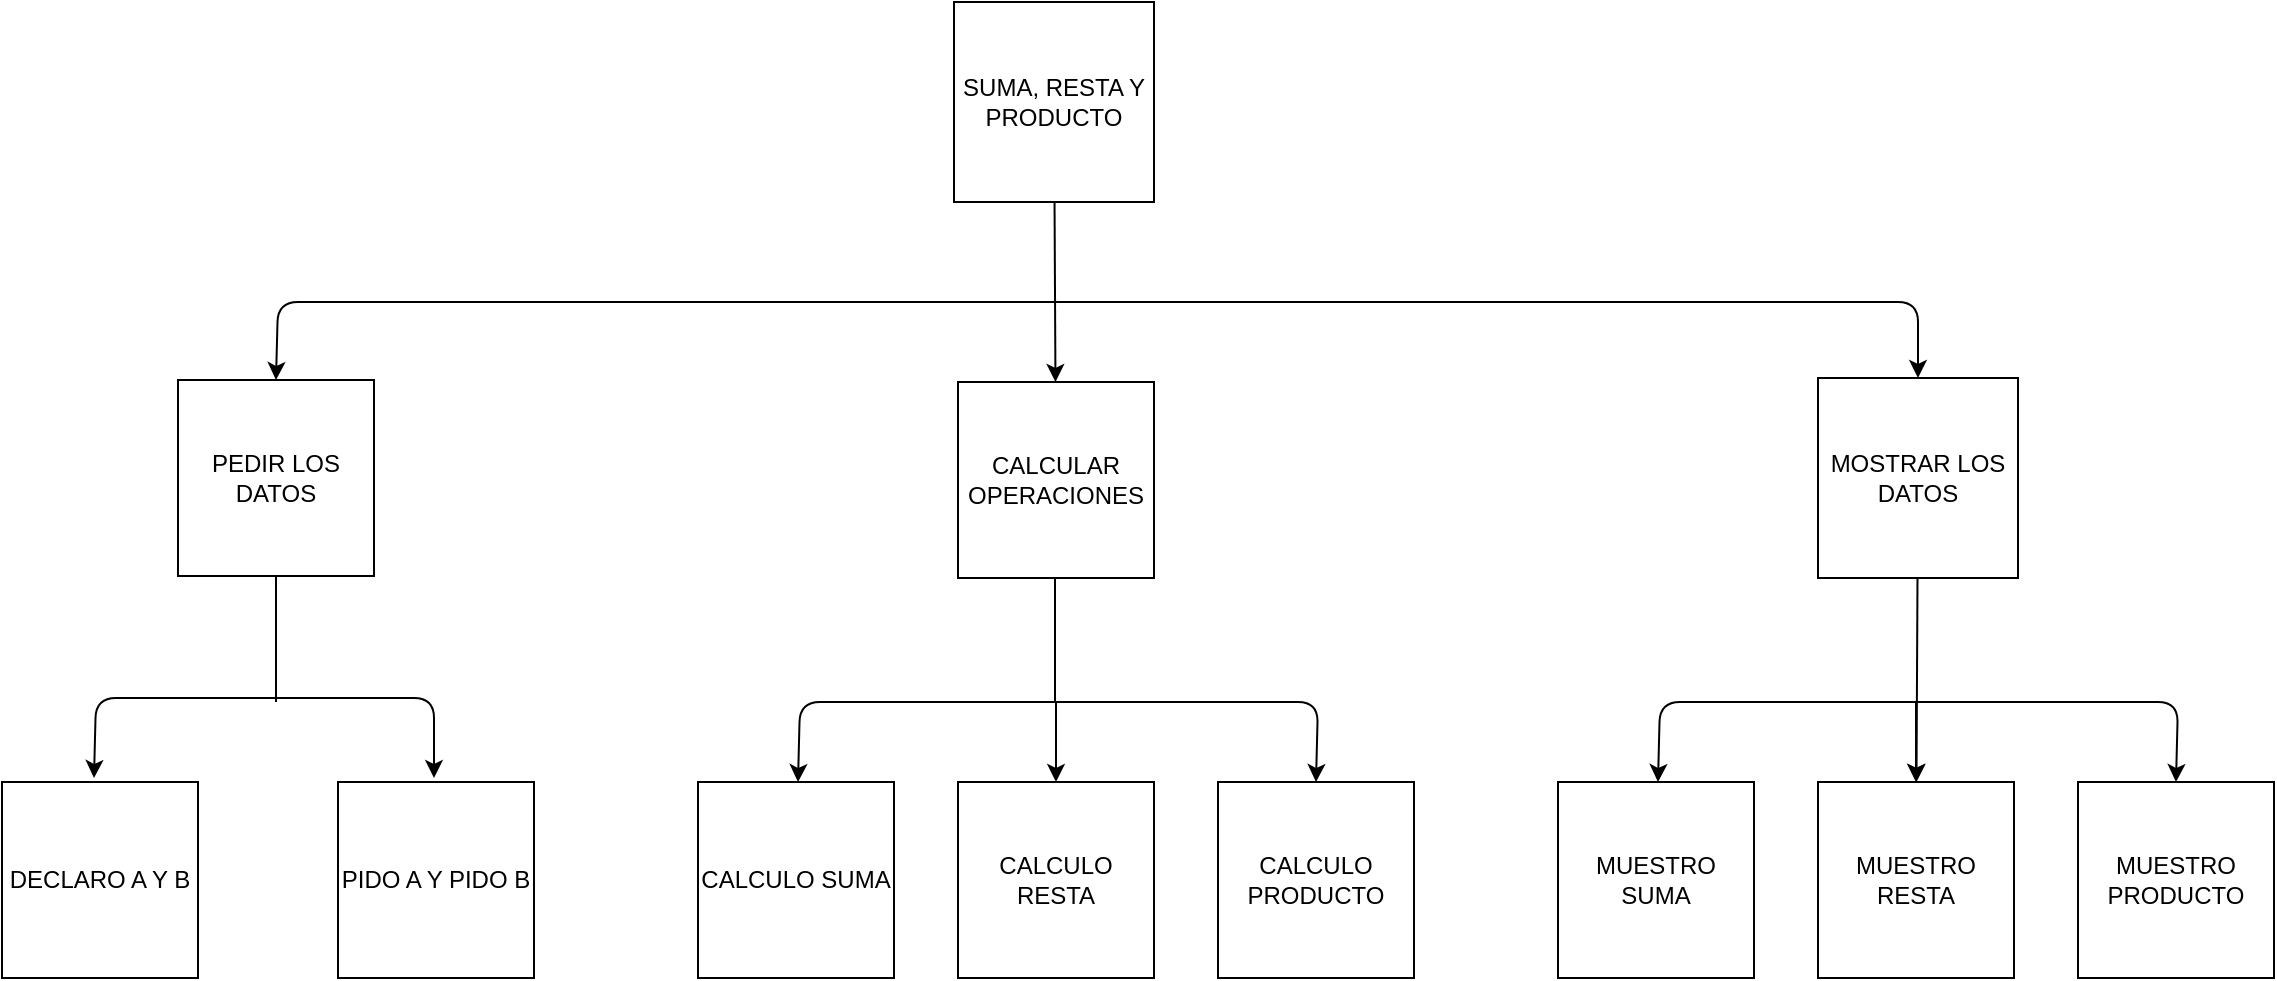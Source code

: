 <mxfile>
    <diagram id="mjF-Vme1pRkZhiwE2U6d" name="Page-1">
        <mxGraphModel dx="3186" dy="1113" grid="1" gridSize="10" guides="1" tooltips="1" connect="1" arrows="1" fold="1" page="1" pageScale="1" pageWidth="850" pageHeight="1100" background="light-dark(#FFFFFF,#0A0A0A)" math="0" shadow="0">
            <root>
                <mxCell id="0"/>
                <mxCell id="1" parent="0"/>
                <mxCell id="4" value="" style="edgeStyle=none;html=1;" edge="1" parent="1" source="2" target="3">
                    <mxGeometry relative="1" as="geometry"/>
                </mxCell>
                <mxCell id="6" value="" style="edgeStyle=none;html=1;entryX=0.5;entryY=0;entryDx=0;entryDy=0;" edge="1" parent="1" target="5">
                    <mxGeometry relative="1" as="geometry">
                        <mxPoint x="425" y="160" as="sourcePoint"/>
                        <Array as="points">
                            <mxPoint x="40" y="160"/>
                        </Array>
                    </mxGeometry>
                </mxCell>
                <mxCell id="8" value="" style="edgeStyle=none;html=1;entryX=0.5;entryY=0;entryDx=0;entryDy=0;" edge="1" parent="1" target="7">
                    <mxGeometry relative="1" as="geometry">
                        <mxPoint x="410" y="160" as="sourcePoint"/>
                        <Array as="points">
                            <mxPoint x="860" y="160"/>
                        </Array>
                    </mxGeometry>
                </mxCell>
                <mxCell id="2" value="SUMA, RESTA Y PRODUCTO" style="whiteSpace=wrap;html=1;aspect=fixed;" vertex="1" parent="1">
                    <mxGeometry x="378" y="10" width="100" height="100" as="geometry"/>
                </mxCell>
                <mxCell id="3" value="CALCULAR OPERACIONES" style="whiteSpace=wrap;html=1;aspect=fixed;" vertex="1" parent="1">
                    <mxGeometry x="380" y="200" width="98" height="98" as="geometry"/>
                </mxCell>
                <mxCell id="5" value="PEDIR LOS DATOS" style="whiteSpace=wrap;html=1;aspect=fixed;" vertex="1" parent="1">
                    <mxGeometry x="-10" y="199" width="98" height="98" as="geometry"/>
                </mxCell>
                <mxCell id="32" value="" style="edgeStyle=none;html=1;" edge="1" parent="1" source="7" target="28">
                    <mxGeometry relative="1" as="geometry"/>
                </mxCell>
                <mxCell id="7" value="MOSTRAR LOS DATOS" style="whiteSpace=wrap;html=1;aspect=fixed;" vertex="1" parent="1">
                    <mxGeometry x="810" y="198" width="100" height="100" as="geometry"/>
                </mxCell>
                <mxCell id="9" value="DECLARO A Y B" style="whiteSpace=wrap;html=1;aspect=fixed;" vertex="1" parent="1">
                    <mxGeometry x="-98" y="400" width="98" height="98" as="geometry"/>
                </mxCell>
                <mxCell id="11" value="PIDO A Y PIDO B" style="whiteSpace=wrap;html=1;aspect=fixed;" vertex="1" parent="1">
                    <mxGeometry x="70" y="400" width="98" height="98" as="geometry"/>
                </mxCell>
                <mxCell id="15" value="" style="endArrow=none;html=1;entryX=0.5;entryY=1;entryDx=0;entryDy=0;" edge="1" parent="1" target="5">
                    <mxGeometry width="50" height="50" relative="1" as="geometry">
                        <mxPoint x="39" y="360" as="sourcePoint"/>
                        <mxPoint x="329" y="298" as="targetPoint"/>
                    </mxGeometry>
                </mxCell>
                <mxCell id="16" value="" style="endArrow=classic;html=1;entryX=0.5;entryY=0;entryDx=0;entryDy=0;" edge="1" parent="1">
                    <mxGeometry width="50" height="50" relative="1" as="geometry">
                        <mxPoint x="29" y="358" as="sourcePoint"/>
                        <mxPoint x="118" y="398" as="targetPoint"/>
                        <Array as="points">
                            <mxPoint x="118" y="358"/>
                        </Array>
                    </mxGeometry>
                </mxCell>
                <mxCell id="17" value="" style="endArrow=classic;html=1;entryX=0.5;entryY=0;entryDx=0;entryDy=0;" edge="1" parent="1">
                    <mxGeometry width="50" height="50" relative="1" as="geometry">
                        <mxPoint x="29" y="358" as="sourcePoint"/>
                        <mxPoint x="-52" y="398" as="targetPoint"/>
                        <Array as="points">
                            <mxPoint x="-51" y="358"/>
                        </Array>
                    </mxGeometry>
                </mxCell>
                <mxCell id="18" value="" style="endArrow=none;html=1;entryX=0.5;entryY=1;entryDx=0;entryDy=0;" edge="1" parent="1">
                    <mxGeometry width="50" height="50" relative="1" as="geometry">
                        <mxPoint x="428.5" y="360" as="sourcePoint"/>
                        <mxPoint x="428.5" y="298" as="targetPoint"/>
                    </mxGeometry>
                </mxCell>
                <mxCell id="19" value="CALCULO SUMA" style="whiteSpace=wrap;html=1;aspect=fixed;" vertex="1" parent="1">
                    <mxGeometry x="250" y="400" width="98" height="98" as="geometry"/>
                </mxCell>
                <mxCell id="20" value="" style="endArrow=classic;html=1;entryX=0.5;entryY=0;entryDx=0;entryDy=0;" edge="1" parent="1">
                    <mxGeometry width="50" height="50" relative="1" as="geometry">
                        <mxPoint x="420" y="360" as="sourcePoint"/>
                        <mxPoint x="300" y="400" as="targetPoint"/>
                        <Array as="points">
                            <mxPoint x="301" y="360"/>
                        </Array>
                    </mxGeometry>
                </mxCell>
                <mxCell id="22" value="CALCULO RESTA" style="whiteSpace=wrap;html=1;aspect=fixed;" vertex="1" parent="1">
                    <mxGeometry x="380" y="400" width="98" height="98" as="geometry"/>
                </mxCell>
                <mxCell id="23" value="" style="endArrow=classic;html=1;entryX=0.5;entryY=0;entryDx=0;entryDy=0;" edge="1" parent="1" target="25">
                    <mxGeometry width="50" height="50" relative="1" as="geometry">
                        <mxPoint x="420" y="360" as="sourcePoint"/>
                        <mxPoint x="549" y="400" as="targetPoint"/>
                        <Array as="points">
                            <mxPoint x="560" y="360"/>
                        </Array>
                    </mxGeometry>
                </mxCell>
                <mxCell id="24" value="" style="endArrow=classic;html=1;entryX=0.5;entryY=0;entryDx=0;entryDy=0;" edge="1" parent="1" target="22">
                    <mxGeometry width="50" height="50" relative="1" as="geometry">
                        <mxPoint x="429" y="360" as="sourcePoint"/>
                        <mxPoint x="490" y="370" as="targetPoint"/>
                    </mxGeometry>
                </mxCell>
                <mxCell id="25" value="CALCULO PRODUCTO" style="whiteSpace=wrap;html=1;aspect=fixed;" vertex="1" parent="1">
                    <mxGeometry x="510" y="400" width="98" height="98" as="geometry"/>
                </mxCell>
                <mxCell id="26" value="MUESTRO SUMA" style="whiteSpace=wrap;html=1;aspect=fixed;" vertex="1" parent="1">
                    <mxGeometry x="680" y="400" width="98" height="98" as="geometry"/>
                </mxCell>
                <mxCell id="27" value="" style="endArrow=classic;html=1;entryX=0.5;entryY=0;entryDx=0;entryDy=0;" edge="1" parent="1">
                    <mxGeometry width="50" height="50" relative="1" as="geometry">
                        <mxPoint x="850" y="360" as="sourcePoint"/>
                        <mxPoint x="730" y="400" as="targetPoint"/>
                        <Array as="points">
                            <mxPoint x="731" y="360"/>
                        </Array>
                    </mxGeometry>
                </mxCell>
                <mxCell id="28" value="MUESTRO RESTA" style="whiteSpace=wrap;html=1;aspect=fixed;" vertex="1" parent="1">
                    <mxGeometry x="810" y="400" width="98" height="98" as="geometry"/>
                </mxCell>
                <mxCell id="29" value="" style="endArrow=classic;html=1;entryX=0.5;entryY=0;entryDx=0;entryDy=0;" edge="1" target="31" parent="1">
                    <mxGeometry width="50" height="50" relative="1" as="geometry">
                        <mxPoint x="850" y="360" as="sourcePoint"/>
                        <mxPoint x="979" y="400" as="targetPoint"/>
                        <Array as="points">
                            <mxPoint x="990" y="360"/>
                        </Array>
                    </mxGeometry>
                </mxCell>
                <mxCell id="30" value="" style="endArrow=classic;html=1;entryX=0.5;entryY=0;entryDx=0;entryDy=0;" edge="1" target="28" parent="1">
                    <mxGeometry width="50" height="50" relative="1" as="geometry">
                        <mxPoint x="859" y="360" as="sourcePoint"/>
                        <mxPoint x="920" y="370" as="targetPoint"/>
                    </mxGeometry>
                </mxCell>
                <mxCell id="31" value="MUESTRO PRODUCTO" style="whiteSpace=wrap;html=1;aspect=fixed;" vertex="1" parent="1">
                    <mxGeometry x="940" y="400" width="98" height="98" as="geometry"/>
                </mxCell>
            </root>
        </mxGraphModel>
    </diagram>
</mxfile>